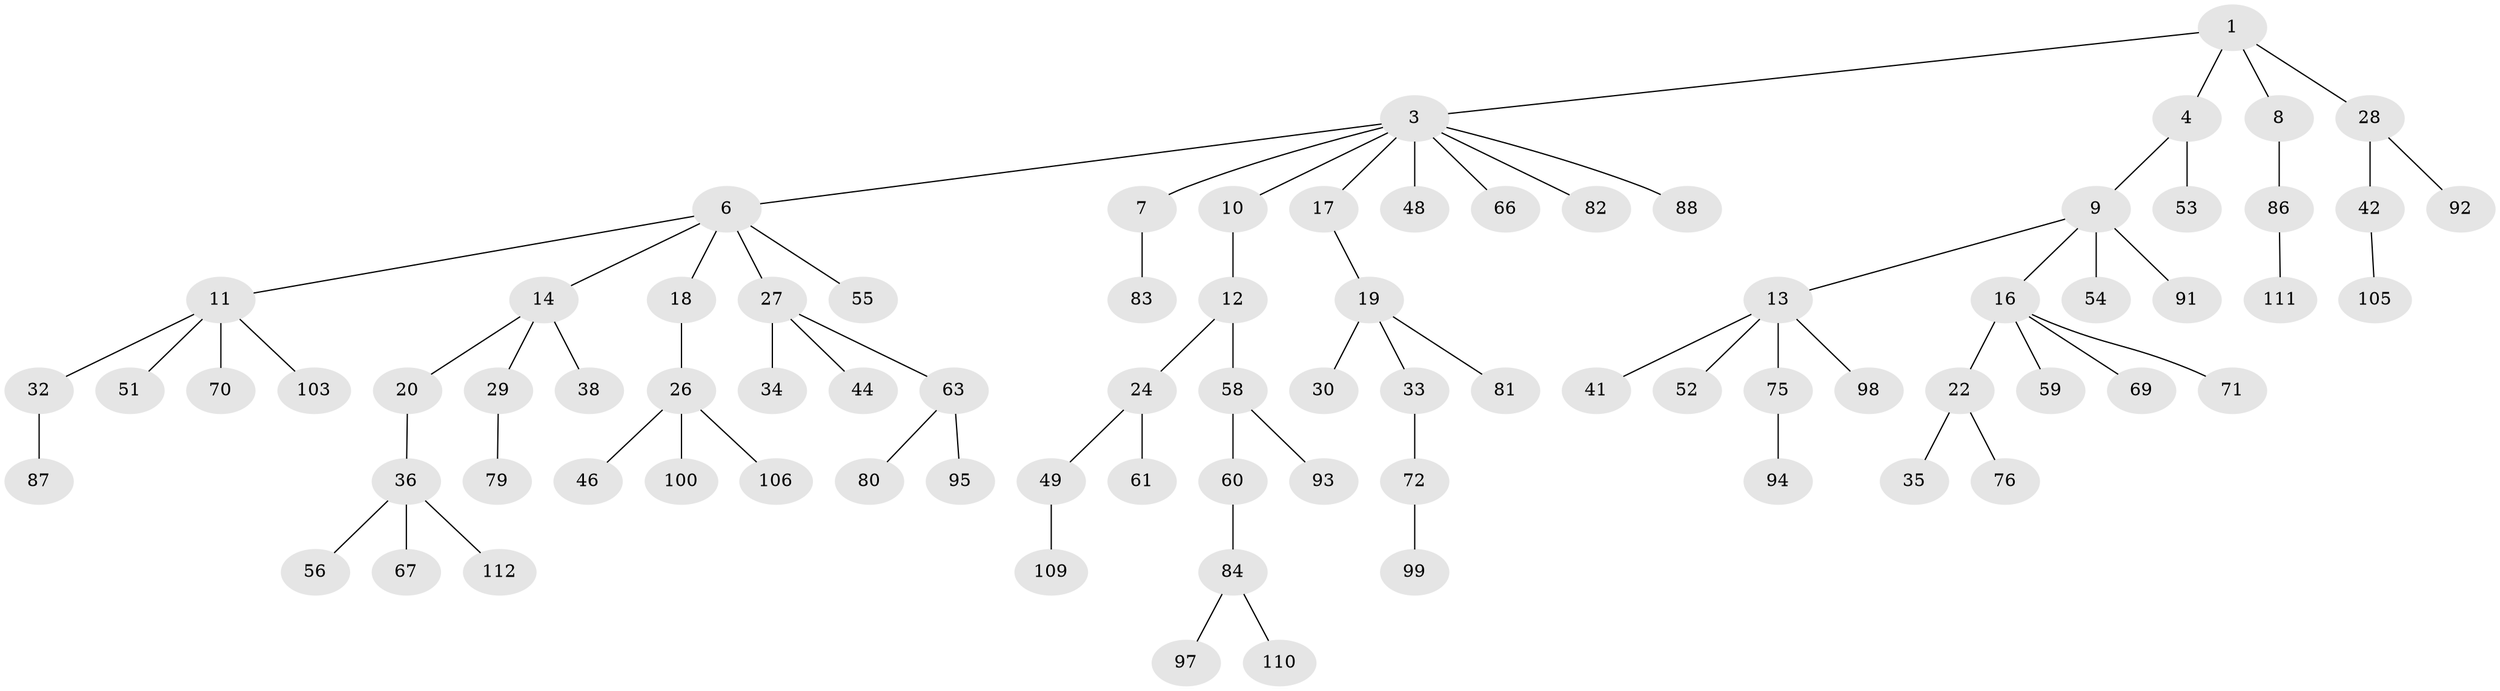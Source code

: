 // Generated by graph-tools (version 1.1) at 2025/24/03/03/25 07:24:08]
// undirected, 80 vertices, 79 edges
graph export_dot {
graph [start="1"]
  node [color=gray90,style=filled];
  1 [super="+2"];
  3 [super="+5"];
  4 [super="+96"];
  6 [super="+40"];
  7;
  8 [super="+39"];
  9 [super="+47"];
  10;
  11 [super="+15"];
  12;
  13 [super="+25"];
  14 [super="+50"];
  16 [super="+21"];
  17;
  18;
  19 [super="+23"];
  20;
  22 [super="+68"];
  24 [super="+31"];
  26 [super="+37"];
  27 [super="+43"];
  28;
  29 [super="+77"];
  30;
  32;
  33;
  34;
  35;
  36 [super="+45"];
  38 [super="+62"];
  41 [super="+102"];
  42 [super="+65"];
  44 [super="+101"];
  46;
  48 [super="+89"];
  49 [super="+57"];
  51;
  52;
  53;
  54;
  55;
  56;
  58 [super="+108"];
  59;
  60 [super="+90"];
  61;
  63 [super="+64"];
  66;
  67;
  69 [super="+74"];
  70;
  71;
  72 [super="+73"];
  75 [super="+78"];
  76;
  79;
  80 [super="+85"];
  81 [super="+107"];
  82;
  83;
  84 [super="+113"];
  86;
  87;
  88;
  91;
  92;
  93;
  94;
  95 [super="+104"];
  97;
  98;
  99;
  100;
  103;
  105;
  106;
  109;
  110;
  111;
  112;
  1 -- 3;
  1 -- 8;
  1 -- 28;
  1 -- 4;
  3 -- 6;
  3 -- 10;
  3 -- 48;
  3 -- 82;
  3 -- 17;
  3 -- 66;
  3 -- 7;
  3 -- 88;
  4 -- 9;
  4 -- 53;
  6 -- 11;
  6 -- 14;
  6 -- 18;
  6 -- 27;
  6 -- 55;
  7 -- 83;
  8 -- 86;
  9 -- 13;
  9 -- 16;
  9 -- 91;
  9 -- 54;
  10 -- 12;
  11 -- 70;
  11 -- 103;
  11 -- 32;
  11 -- 51;
  12 -- 24;
  12 -- 58;
  13 -- 41;
  13 -- 75;
  13 -- 98;
  13 -- 52;
  14 -- 20;
  14 -- 29;
  14 -- 38;
  16 -- 59;
  16 -- 69;
  16 -- 71;
  16 -- 22;
  17 -- 19;
  18 -- 26;
  19 -- 30;
  19 -- 33;
  19 -- 81;
  20 -- 36;
  22 -- 35;
  22 -- 76;
  24 -- 61;
  24 -- 49;
  26 -- 46;
  26 -- 100;
  26 -- 106;
  27 -- 34;
  27 -- 63;
  27 -- 44;
  28 -- 42;
  28 -- 92;
  29 -- 79;
  32 -- 87;
  33 -- 72;
  36 -- 56;
  36 -- 67;
  36 -- 112;
  42 -- 105;
  49 -- 109;
  58 -- 60;
  58 -- 93;
  60 -- 84;
  63 -- 80;
  63 -- 95;
  72 -- 99;
  75 -- 94;
  84 -- 97;
  84 -- 110;
  86 -- 111;
}
